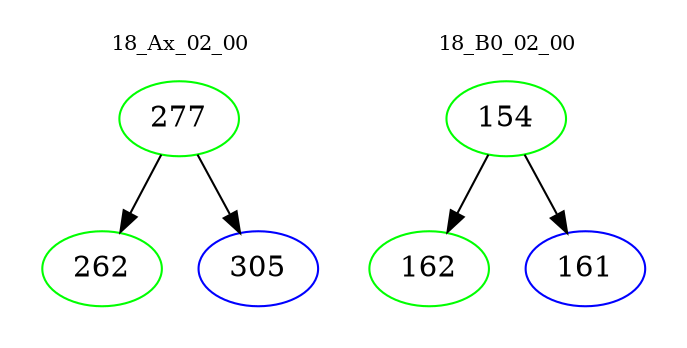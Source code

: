 digraph{
subgraph cluster_0 {
color = white
label = "18_Ax_02_00";
fontsize=10;
T0_277 [label="277", color="green"]
T0_277 -> T0_262 [color="black"]
T0_262 [label="262", color="green"]
T0_277 -> T0_305 [color="black"]
T0_305 [label="305", color="blue"]
}
subgraph cluster_1 {
color = white
label = "18_B0_02_00";
fontsize=10;
T1_154 [label="154", color="green"]
T1_154 -> T1_162 [color="black"]
T1_162 [label="162", color="green"]
T1_154 -> T1_161 [color="black"]
T1_161 [label="161", color="blue"]
}
}
